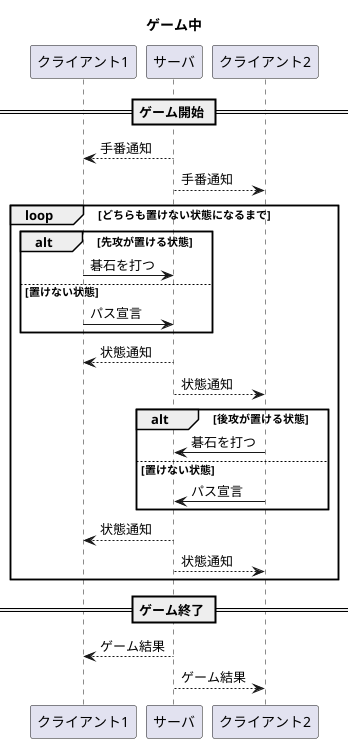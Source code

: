 @startuml ゲーム中

title ゲーム中

== ゲーム開始 ==

クライアント1 <-- サーバ: 手番通知
クライアント2 <-- サーバ: 手番通知

loop どちらも置けない状態になるまで
  alt 先攻が置ける状態
    クライアント1 -> サーバ: 碁石を打つ
  else 置けない状態
    クライアント1 -> サーバ: パス宣言
  end

  クライアント1 <-- サーバ: 状態通知
  クライアント2 <-- サーバ: 状態通知

  alt 後攻が置ける状態
    クライアント2 -> サーバ: 碁石を打つ
  else 置けない状態
    クライアント2 -> サーバ: パス宣言
  end

  クライアント1 <-- サーバ: 状態通知
  クライアント2 <-- サーバ: 状態通知
end

== ゲーム終了 ==

クライアント1 <-- サーバ: ゲーム結果
クライアント2 <-- サーバ: ゲーム結果

@enduml
